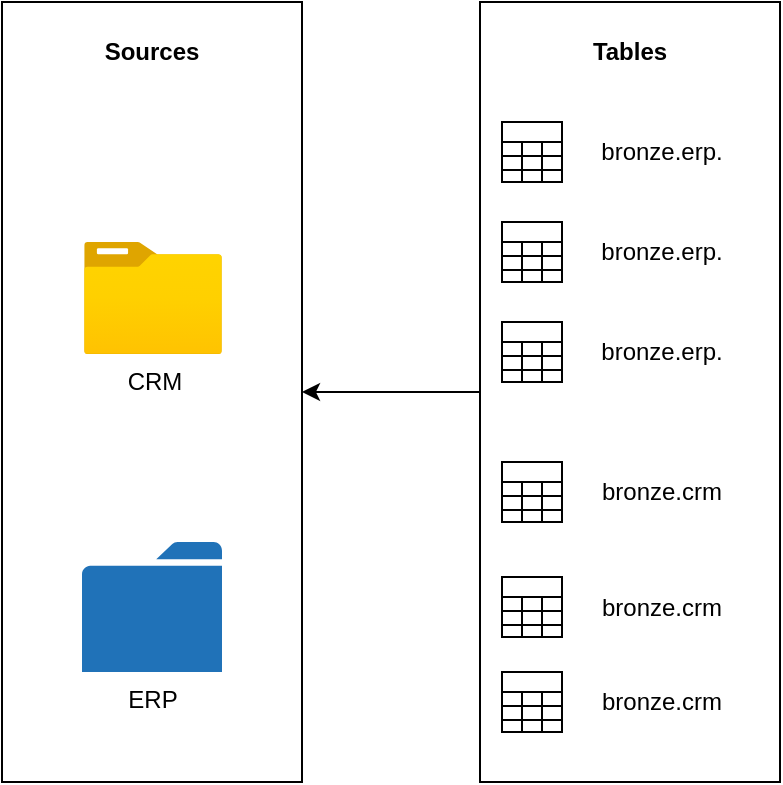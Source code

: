 <mxfile version="26.1.1">
  <diagram name="Pagina-1" id="dDZNuhhmZobdP2zAbxGj">
    <mxGraphModel dx="1434" dy="746" grid="1" gridSize="10" guides="1" tooltips="1" connect="1" arrows="1" fold="1" page="1" pageScale="1" pageWidth="827" pageHeight="1169" math="0" shadow="0">
      <root>
        <mxCell id="0" />
        <mxCell id="1" parent="0" />
        <mxCell id="lIbL9RUp_MuG7B-W0uOl-1" value="" style="rounded=0;whiteSpace=wrap;html=1;direction=south;" vertex="1" parent="1">
          <mxGeometry x="100" y="140" width="150" height="390" as="geometry" />
        </mxCell>
        <mxCell id="lIbL9RUp_MuG7B-W0uOl-2" value="CRM" style="image;aspect=fixed;html=1;points=[];align=center;fontSize=12;image=img/lib/azure2/general/Folder_Blank.svg;" vertex="1" parent="1">
          <mxGeometry x="141" y="260" width="69" height="56.0" as="geometry" />
        </mxCell>
        <mxCell id="lIbL9RUp_MuG7B-W0uOl-3" value="ERP" style="sketch=0;pointerEvents=1;shadow=0;dashed=0;html=1;strokeColor=none;labelPosition=center;verticalLabelPosition=bottom;verticalAlign=top;outlineConnect=0;align=center;shape=mxgraph.office.concepts.folder;fillColor=#2072B8;" vertex="1" parent="1">
          <mxGeometry x="140" y="410" width="70" height="65" as="geometry" />
        </mxCell>
        <mxCell id="lIbL9RUp_MuG7B-W0uOl-4" value="&lt;b&gt;Sources&lt;/b&gt;" style="text;html=1;align=center;verticalAlign=middle;whiteSpace=wrap;rounded=0;" vertex="1" parent="1">
          <mxGeometry x="135" y="140" width="80" height="50" as="geometry" />
        </mxCell>
        <mxCell id="lIbL9RUp_MuG7B-W0uOl-35" value="" style="edgeStyle=orthogonalEdgeStyle;rounded=0;orthogonalLoop=1;jettySize=auto;html=1;" edge="1" parent="1" source="lIbL9RUp_MuG7B-W0uOl-5" target="lIbL9RUp_MuG7B-W0uOl-1">
          <mxGeometry relative="1" as="geometry" />
        </mxCell>
        <mxCell id="lIbL9RUp_MuG7B-W0uOl-5" value="" style="rounded=0;whiteSpace=wrap;html=1;direction=south;" vertex="1" parent="1">
          <mxGeometry x="339" y="140" width="150" height="390" as="geometry" />
        </mxCell>
        <mxCell id="lIbL9RUp_MuG7B-W0uOl-8" value="&lt;b&gt;Tables&lt;/b&gt;" style="text;html=1;align=center;verticalAlign=middle;whiteSpace=wrap;rounded=0;" vertex="1" parent="1">
          <mxGeometry x="374" y="140" width="80" height="50" as="geometry" />
        </mxCell>
        <mxCell id="lIbL9RUp_MuG7B-W0uOl-22" value="" style="shape=table;startSize=10;container=1;collapsible=0;childLayout=tableLayout;strokeColor=default;fontSize=16;" vertex="1" parent="1">
          <mxGeometry x="350" y="200" width="30" height="30" as="geometry" />
        </mxCell>
        <mxCell id="lIbL9RUp_MuG7B-W0uOl-23" value="" style="shape=tableRow;horizontal=0;startSize=0;swimlaneHead=0;swimlaneBody=0;strokeColor=inherit;top=0;left=0;bottom=0;right=0;collapsible=0;dropTarget=0;fillColor=none;points=[[0,0.5],[1,0.5]];portConstraint=eastwest;fontSize=16;" vertex="1" parent="lIbL9RUp_MuG7B-W0uOl-22">
          <mxGeometry y="10" width="30" height="7" as="geometry" />
        </mxCell>
        <mxCell id="lIbL9RUp_MuG7B-W0uOl-24" value="" style="shape=partialRectangle;html=1;whiteSpace=wrap;connectable=0;strokeColor=inherit;overflow=hidden;fillColor=none;top=0;left=0;bottom=0;right=0;pointerEvents=1;fontSize=16;" vertex="1" parent="lIbL9RUp_MuG7B-W0uOl-23">
          <mxGeometry width="10" height="7" as="geometry">
            <mxRectangle width="10" height="7" as="alternateBounds" />
          </mxGeometry>
        </mxCell>
        <mxCell id="lIbL9RUp_MuG7B-W0uOl-25" value="" style="shape=partialRectangle;html=1;whiteSpace=wrap;connectable=0;strokeColor=inherit;overflow=hidden;fillColor=none;top=0;left=0;bottom=0;right=0;pointerEvents=1;fontSize=16;" vertex="1" parent="lIbL9RUp_MuG7B-W0uOl-23">
          <mxGeometry x="10" width="10" height="7" as="geometry">
            <mxRectangle width="10" height="7" as="alternateBounds" />
          </mxGeometry>
        </mxCell>
        <mxCell id="lIbL9RUp_MuG7B-W0uOl-26" value="" style="shape=partialRectangle;html=1;whiteSpace=wrap;connectable=0;strokeColor=inherit;overflow=hidden;fillColor=none;top=0;left=0;bottom=0;right=0;pointerEvents=1;fontSize=16;" vertex="1" parent="lIbL9RUp_MuG7B-W0uOl-23">
          <mxGeometry x="20" width="10" height="7" as="geometry">
            <mxRectangle width="10" height="7" as="alternateBounds" />
          </mxGeometry>
        </mxCell>
        <mxCell id="lIbL9RUp_MuG7B-W0uOl-27" value="" style="shape=tableRow;horizontal=0;startSize=0;swimlaneHead=0;swimlaneBody=0;strokeColor=inherit;top=0;left=0;bottom=0;right=0;collapsible=0;dropTarget=0;fillColor=none;points=[[0,0.5],[1,0.5]];portConstraint=eastwest;fontSize=16;" vertex="1" parent="lIbL9RUp_MuG7B-W0uOl-22">
          <mxGeometry y="17" width="30" height="7" as="geometry" />
        </mxCell>
        <mxCell id="lIbL9RUp_MuG7B-W0uOl-28" value="" style="shape=partialRectangle;html=1;whiteSpace=wrap;connectable=0;strokeColor=inherit;overflow=hidden;fillColor=none;top=0;left=0;bottom=0;right=0;pointerEvents=1;fontSize=16;" vertex="1" parent="lIbL9RUp_MuG7B-W0uOl-27">
          <mxGeometry width="10" height="7" as="geometry">
            <mxRectangle width="10" height="7" as="alternateBounds" />
          </mxGeometry>
        </mxCell>
        <mxCell id="lIbL9RUp_MuG7B-W0uOl-29" value="" style="shape=partialRectangle;html=1;whiteSpace=wrap;connectable=0;strokeColor=inherit;overflow=hidden;fillColor=none;top=0;left=0;bottom=0;right=0;pointerEvents=1;fontSize=16;" vertex="1" parent="lIbL9RUp_MuG7B-W0uOl-27">
          <mxGeometry x="10" width="10" height="7" as="geometry">
            <mxRectangle width="10" height="7" as="alternateBounds" />
          </mxGeometry>
        </mxCell>
        <mxCell id="lIbL9RUp_MuG7B-W0uOl-30" value="" style="shape=partialRectangle;html=1;whiteSpace=wrap;connectable=0;strokeColor=inherit;overflow=hidden;fillColor=none;top=0;left=0;bottom=0;right=0;pointerEvents=1;fontSize=16;" vertex="1" parent="lIbL9RUp_MuG7B-W0uOl-27">
          <mxGeometry x="20" width="10" height="7" as="geometry">
            <mxRectangle width="10" height="7" as="alternateBounds" />
          </mxGeometry>
        </mxCell>
        <mxCell id="lIbL9RUp_MuG7B-W0uOl-31" value="" style="shape=tableRow;horizontal=0;startSize=0;swimlaneHead=0;swimlaneBody=0;strokeColor=inherit;top=0;left=0;bottom=0;right=0;collapsible=0;dropTarget=0;fillColor=none;points=[[0,0.5],[1,0.5]];portConstraint=eastwest;fontSize=16;" vertex="1" parent="lIbL9RUp_MuG7B-W0uOl-22">
          <mxGeometry y="24" width="30" height="6" as="geometry" />
        </mxCell>
        <mxCell id="lIbL9RUp_MuG7B-W0uOl-32" value="" style="shape=partialRectangle;html=1;whiteSpace=wrap;connectable=0;strokeColor=inherit;overflow=hidden;fillColor=none;top=0;left=0;bottom=0;right=0;pointerEvents=1;fontSize=16;" vertex="1" parent="lIbL9RUp_MuG7B-W0uOl-31">
          <mxGeometry width="10" height="6" as="geometry">
            <mxRectangle width="10" height="6" as="alternateBounds" />
          </mxGeometry>
        </mxCell>
        <mxCell id="lIbL9RUp_MuG7B-W0uOl-33" value="" style="shape=partialRectangle;html=1;whiteSpace=wrap;connectable=0;strokeColor=inherit;overflow=hidden;fillColor=none;top=0;left=0;bottom=0;right=0;pointerEvents=1;fontSize=16;" vertex="1" parent="lIbL9RUp_MuG7B-W0uOl-31">
          <mxGeometry x="10" width="10" height="6" as="geometry">
            <mxRectangle width="10" height="6" as="alternateBounds" />
          </mxGeometry>
        </mxCell>
        <mxCell id="lIbL9RUp_MuG7B-W0uOl-34" value="" style="shape=partialRectangle;html=1;whiteSpace=wrap;connectable=0;strokeColor=inherit;overflow=hidden;fillColor=none;top=0;left=0;bottom=0;right=0;pointerEvents=1;fontSize=16;" vertex="1" parent="lIbL9RUp_MuG7B-W0uOl-31">
          <mxGeometry x="20" width="10" height="6" as="geometry">
            <mxRectangle width="10" height="6" as="alternateBounds" />
          </mxGeometry>
        </mxCell>
        <mxCell id="lIbL9RUp_MuG7B-W0uOl-49" value="" style="shape=table;startSize=10;container=1;collapsible=0;childLayout=tableLayout;strokeColor=default;fontSize=16;" vertex="1" parent="1">
          <mxGeometry x="350" y="250" width="30" height="30" as="geometry" />
        </mxCell>
        <mxCell id="lIbL9RUp_MuG7B-W0uOl-50" value="" style="shape=tableRow;horizontal=0;startSize=0;swimlaneHead=0;swimlaneBody=0;strokeColor=inherit;top=0;left=0;bottom=0;right=0;collapsible=0;dropTarget=0;fillColor=none;points=[[0,0.5],[1,0.5]];portConstraint=eastwest;fontSize=16;" vertex="1" parent="lIbL9RUp_MuG7B-W0uOl-49">
          <mxGeometry y="10" width="30" height="7" as="geometry" />
        </mxCell>
        <mxCell id="lIbL9RUp_MuG7B-W0uOl-51" value="" style="shape=partialRectangle;html=1;whiteSpace=wrap;connectable=0;strokeColor=inherit;overflow=hidden;fillColor=none;top=0;left=0;bottom=0;right=0;pointerEvents=1;fontSize=16;" vertex="1" parent="lIbL9RUp_MuG7B-W0uOl-50">
          <mxGeometry width="10" height="7" as="geometry">
            <mxRectangle width="10" height="7" as="alternateBounds" />
          </mxGeometry>
        </mxCell>
        <mxCell id="lIbL9RUp_MuG7B-W0uOl-52" value="" style="shape=partialRectangle;html=1;whiteSpace=wrap;connectable=0;strokeColor=inherit;overflow=hidden;fillColor=none;top=0;left=0;bottom=0;right=0;pointerEvents=1;fontSize=16;" vertex="1" parent="lIbL9RUp_MuG7B-W0uOl-50">
          <mxGeometry x="10" width="10" height="7" as="geometry">
            <mxRectangle width="10" height="7" as="alternateBounds" />
          </mxGeometry>
        </mxCell>
        <mxCell id="lIbL9RUp_MuG7B-W0uOl-53" value="" style="shape=partialRectangle;html=1;whiteSpace=wrap;connectable=0;strokeColor=inherit;overflow=hidden;fillColor=none;top=0;left=0;bottom=0;right=0;pointerEvents=1;fontSize=16;" vertex="1" parent="lIbL9RUp_MuG7B-W0uOl-50">
          <mxGeometry x="20" width="10" height="7" as="geometry">
            <mxRectangle width="10" height="7" as="alternateBounds" />
          </mxGeometry>
        </mxCell>
        <mxCell id="lIbL9RUp_MuG7B-W0uOl-54" value="" style="shape=tableRow;horizontal=0;startSize=0;swimlaneHead=0;swimlaneBody=0;strokeColor=inherit;top=0;left=0;bottom=0;right=0;collapsible=0;dropTarget=0;fillColor=none;points=[[0,0.5],[1,0.5]];portConstraint=eastwest;fontSize=16;" vertex="1" parent="lIbL9RUp_MuG7B-W0uOl-49">
          <mxGeometry y="17" width="30" height="7" as="geometry" />
        </mxCell>
        <mxCell id="lIbL9RUp_MuG7B-W0uOl-55" value="" style="shape=partialRectangle;html=1;whiteSpace=wrap;connectable=0;strokeColor=inherit;overflow=hidden;fillColor=none;top=0;left=0;bottom=0;right=0;pointerEvents=1;fontSize=16;" vertex="1" parent="lIbL9RUp_MuG7B-W0uOl-54">
          <mxGeometry width="10" height="7" as="geometry">
            <mxRectangle width="10" height="7" as="alternateBounds" />
          </mxGeometry>
        </mxCell>
        <mxCell id="lIbL9RUp_MuG7B-W0uOl-56" value="" style="shape=partialRectangle;html=1;whiteSpace=wrap;connectable=0;strokeColor=inherit;overflow=hidden;fillColor=none;top=0;left=0;bottom=0;right=0;pointerEvents=1;fontSize=16;" vertex="1" parent="lIbL9RUp_MuG7B-W0uOl-54">
          <mxGeometry x="10" width="10" height="7" as="geometry">
            <mxRectangle width="10" height="7" as="alternateBounds" />
          </mxGeometry>
        </mxCell>
        <mxCell id="lIbL9RUp_MuG7B-W0uOl-57" value="" style="shape=partialRectangle;html=1;whiteSpace=wrap;connectable=0;strokeColor=inherit;overflow=hidden;fillColor=none;top=0;left=0;bottom=0;right=0;pointerEvents=1;fontSize=16;" vertex="1" parent="lIbL9RUp_MuG7B-W0uOl-54">
          <mxGeometry x="20" width="10" height="7" as="geometry">
            <mxRectangle width="10" height="7" as="alternateBounds" />
          </mxGeometry>
        </mxCell>
        <mxCell id="lIbL9RUp_MuG7B-W0uOl-58" value="" style="shape=tableRow;horizontal=0;startSize=0;swimlaneHead=0;swimlaneBody=0;strokeColor=inherit;top=0;left=0;bottom=0;right=0;collapsible=0;dropTarget=0;fillColor=none;points=[[0,0.5],[1,0.5]];portConstraint=eastwest;fontSize=16;" vertex="1" parent="lIbL9RUp_MuG7B-W0uOl-49">
          <mxGeometry y="24" width="30" height="6" as="geometry" />
        </mxCell>
        <mxCell id="lIbL9RUp_MuG7B-W0uOl-59" value="" style="shape=partialRectangle;html=1;whiteSpace=wrap;connectable=0;strokeColor=inherit;overflow=hidden;fillColor=none;top=0;left=0;bottom=0;right=0;pointerEvents=1;fontSize=16;" vertex="1" parent="lIbL9RUp_MuG7B-W0uOl-58">
          <mxGeometry width="10" height="6" as="geometry">
            <mxRectangle width="10" height="6" as="alternateBounds" />
          </mxGeometry>
        </mxCell>
        <mxCell id="lIbL9RUp_MuG7B-W0uOl-60" value="" style="shape=partialRectangle;html=1;whiteSpace=wrap;connectable=0;strokeColor=inherit;overflow=hidden;fillColor=none;top=0;left=0;bottom=0;right=0;pointerEvents=1;fontSize=16;" vertex="1" parent="lIbL9RUp_MuG7B-W0uOl-58">
          <mxGeometry x="10" width="10" height="6" as="geometry">
            <mxRectangle width="10" height="6" as="alternateBounds" />
          </mxGeometry>
        </mxCell>
        <mxCell id="lIbL9RUp_MuG7B-W0uOl-61" value="" style="shape=partialRectangle;html=1;whiteSpace=wrap;connectable=0;strokeColor=inherit;overflow=hidden;fillColor=none;top=0;left=0;bottom=0;right=0;pointerEvents=1;fontSize=16;" vertex="1" parent="lIbL9RUp_MuG7B-W0uOl-58">
          <mxGeometry x="20" width="10" height="6" as="geometry">
            <mxRectangle width="10" height="6" as="alternateBounds" />
          </mxGeometry>
        </mxCell>
        <mxCell id="lIbL9RUp_MuG7B-W0uOl-62" value="" style="shape=table;startSize=10;container=1;collapsible=0;childLayout=tableLayout;strokeColor=default;fontSize=16;" vertex="1" parent="1">
          <mxGeometry x="350" y="300" width="30" height="30" as="geometry" />
        </mxCell>
        <mxCell id="lIbL9RUp_MuG7B-W0uOl-63" value="" style="shape=tableRow;horizontal=0;startSize=0;swimlaneHead=0;swimlaneBody=0;strokeColor=inherit;top=0;left=0;bottom=0;right=0;collapsible=0;dropTarget=0;fillColor=none;points=[[0,0.5],[1,0.5]];portConstraint=eastwest;fontSize=16;" vertex="1" parent="lIbL9RUp_MuG7B-W0uOl-62">
          <mxGeometry y="10" width="30" height="7" as="geometry" />
        </mxCell>
        <mxCell id="lIbL9RUp_MuG7B-W0uOl-64" value="" style="shape=partialRectangle;html=1;whiteSpace=wrap;connectable=0;strokeColor=inherit;overflow=hidden;fillColor=none;top=0;left=0;bottom=0;right=0;pointerEvents=1;fontSize=16;" vertex="1" parent="lIbL9RUp_MuG7B-W0uOl-63">
          <mxGeometry width="10" height="7" as="geometry">
            <mxRectangle width="10" height="7" as="alternateBounds" />
          </mxGeometry>
        </mxCell>
        <mxCell id="lIbL9RUp_MuG7B-W0uOl-65" value="" style="shape=partialRectangle;html=1;whiteSpace=wrap;connectable=0;strokeColor=inherit;overflow=hidden;fillColor=none;top=0;left=0;bottom=0;right=0;pointerEvents=1;fontSize=16;" vertex="1" parent="lIbL9RUp_MuG7B-W0uOl-63">
          <mxGeometry x="10" width="10" height="7" as="geometry">
            <mxRectangle width="10" height="7" as="alternateBounds" />
          </mxGeometry>
        </mxCell>
        <mxCell id="lIbL9RUp_MuG7B-W0uOl-66" value="" style="shape=partialRectangle;html=1;whiteSpace=wrap;connectable=0;strokeColor=inherit;overflow=hidden;fillColor=none;top=0;left=0;bottom=0;right=0;pointerEvents=1;fontSize=16;" vertex="1" parent="lIbL9RUp_MuG7B-W0uOl-63">
          <mxGeometry x="20" width="10" height="7" as="geometry">
            <mxRectangle width="10" height="7" as="alternateBounds" />
          </mxGeometry>
        </mxCell>
        <mxCell id="lIbL9RUp_MuG7B-W0uOl-67" value="" style="shape=tableRow;horizontal=0;startSize=0;swimlaneHead=0;swimlaneBody=0;strokeColor=inherit;top=0;left=0;bottom=0;right=0;collapsible=0;dropTarget=0;fillColor=none;points=[[0,0.5],[1,0.5]];portConstraint=eastwest;fontSize=16;" vertex="1" parent="lIbL9RUp_MuG7B-W0uOl-62">
          <mxGeometry y="17" width="30" height="7" as="geometry" />
        </mxCell>
        <mxCell id="lIbL9RUp_MuG7B-W0uOl-68" value="" style="shape=partialRectangle;html=1;whiteSpace=wrap;connectable=0;strokeColor=inherit;overflow=hidden;fillColor=none;top=0;left=0;bottom=0;right=0;pointerEvents=1;fontSize=16;" vertex="1" parent="lIbL9RUp_MuG7B-W0uOl-67">
          <mxGeometry width="10" height="7" as="geometry">
            <mxRectangle width="10" height="7" as="alternateBounds" />
          </mxGeometry>
        </mxCell>
        <mxCell id="lIbL9RUp_MuG7B-W0uOl-69" value="" style="shape=partialRectangle;html=1;whiteSpace=wrap;connectable=0;strokeColor=inherit;overflow=hidden;fillColor=none;top=0;left=0;bottom=0;right=0;pointerEvents=1;fontSize=16;" vertex="1" parent="lIbL9RUp_MuG7B-W0uOl-67">
          <mxGeometry x="10" width="10" height="7" as="geometry">
            <mxRectangle width="10" height="7" as="alternateBounds" />
          </mxGeometry>
        </mxCell>
        <mxCell id="lIbL9RUp_MuG7B-W0uOl-70" value="" style="shape=partialRectangle;html=1;whiteSpace=wrap;connectable=0;strokeColor=inherit;overflow=hidden;fillColor=none;top=0;left=0;bottom=0;right=0;pointerEvents=1;fontSize=16;" vertex="1" parent="lIbL9RUp_MuG7B-W0uOl-67">
          <mxGeometry x="20" width="10" height="7" as="geometry">
            <mxRectangle width="10" height="7" as="alternateBounds" />
          </mxGeometry>
        </mxCell>
        <mxCell id="lIbL9RUp_MuG7B-W0uOl-71" value="" style="shape=tableRow;horizontal=0;startSize=0;swimlaneHead=0;swimlaneBody=0;strokeColor=inherit;top=0;left=0;bottom=0;right=0;collapsible=0;dropTarget=0;fillColor=none;points=[[0,0.5],[1,0.5]];portConstraint=eastwest;fontSize=16;" vertex="1" parent="lIbL9RUp_MuG7B-W0uOl-62">
          <mxGeometry y="24" width="30" height="6" as="geometry" />
        </mxCell>
        <mxCell id="lIbL9RUp_MuG7B-W0uOl-72" value="" style="shape=partialRectangle;html=1;whiteSpace=wrap;connectable=0;strokeColor=inherit;overflow=hidden;fillColor=none;top=0;left=0;bottom=0;right=0;pointerEvents=1;fontSize=16;" vertex="1" parent="lIbL9RUp_MuG7B-W0uOl-71">
          <mxGeometry width="10" height="6" as="geometry">
            <mxRectangle width="10" height="6" as="alternateBounds" />
          </mxGeometry>
        </mxCell>
        <mxCell id="lIbL9RUp_MuG7B-W0uOl-73" value="" style="shape=partialRectangle;html=1;whiteSpace=wrap;connectable=0;strokeColor=inherit;overflow=hidden;fillColor=none;top=0;left=0;bottom=0;right=0;pointerEvents=1;fontSize=16;" vertex="1" parent="lIbL9RUp_MuG7B-W0uOl-71">
          <mxGeometry x="10" width="10" height="6" as="geometry">
            <mxRectangle width="10" height="6" as="alternateBounds" />
          </mxGeometry>
        </mxCell>
        <mxCell id="lIbL9RUp_MuG7B-W0uOl-74" value="" style="shape=partialRectangle;html=1;whiteSpace=wrap;connectable=0;strokeColor=inherit;overflow=hidden;fillColor=none;top=0;left=0;bottom=0;right=0;pointerEvents=1;fontSize=16;" vertex="1" parent="lIbL9RUp_MuG7B-W0uOl-71">
          <mxGeometry x="20" width="10" height="6" as="geometry">
            <mxRectangle width="10" height="6" as="alternateBounds" />
          </mxGeometry>
        </mxCell>
        <mxCell id="lIbL9RUp_MuG7B-W0uOl-75" value="" style="shape=table;startSize=10;container=1;collapsible=0;childLayout=tableLayout;strokeColor=default;fontSize=16;" vertex="1" parent="1">
          <mxGeometry x="350" y="370" width="30" height="30" as="geometry" />
        </mxCell>
        <mxCell id="lIbL9RUp_MuG7B-W0uOl-76" value="" style="shape=tableRow;horizontal=0;startSize=0;swimlaneHead=0;swimlaneBody=0;strokeColor=inherit;top=0;left=0;bottom=0;right=0;collapsible=0;dropTarget=0;fillColor=none;points=[[0,0.5],[1,0.5]];portConstraint=eastwest;fontSize=16;" vertex="1" parent="lIbL9RUp_MuG7B-W0uOl-75">
          <mxGeometry y="10" width="30" height="7" as="geometry" />
        </mxCell>
        <mxCell id="lIbL9RUp_MuG7B-W0uOl-77" value="" style="shape=partialRectangle;html=1;whiteSpace=wrap;connectable=0;strokeColor=inherit;overflow=hidden;fillColor=none;top=0;left=0;bottom=0;right=0;pointerEvents=1;fontSize=16;" vertex="1" parent="lIbL9RUp_MuG7B-W0uOl-76">
          <mxGeometry width="10" height="7" as="geometry">
            <mxRectangle width="10" height="7" as="alternateBounds" />
          </mxGeometry>
        </mxCell>
        <mxCell id="lIbL9RUp_MuG7B-W0uOl-78" value="" style="shape=partialRectangle;html=1;whiteSpace=wrap;connectable=0;strokeColor=inherit;overflow=hidden;fillColor=none;top=0;left=0;bottom=0;right=0;pointerEvents=1;fontSize=16;" vertex="1" parent="lIbL9RUp_MuG7B-W0uOl-76">
          <mxGeometry x="10" width="10" height="7" as="geometry">
            <mxRectangle width="10" height="7" as="alternateBounds" />
          </mxGeometry>
        </mxCell>
        <mxCell id="lIbL9RUp_MuG7B-W0uOl-79" value="" style="shape=partialRectangle;html=1;whiteSpace=wrap;connectable=0;strokeColor=inherit;overflow=hidden;fillColor=none;top=0;left=0;bottom=0;right=0;pointerEvents=1;fontSize=16;" vertex="1" parent="lIbL9RUp_MuG7B-W0uOl-76">
          <mxGeometry x="20" width="10" height="7" as="geometry">
            <mxRectangle width="10" height="7" as="alternateBounds" />
          </mxGeometry>
        </mxCell>
        <mxCell id="lIbL9RUp_MuG7B-W0uOl-80" value="" style="shape=tableRow;horizontal=0;startSize=0;swimlaneHead=0;swimlaneBody=0;strokeColor=inherit;top=0;left=0;bottom=0;right=0;collapsible=0;dropTarget=0;fillColor=none;points=[[0,0.5],[1,0.5]];portConstraint=eastwest;fontSize=16;" vertex="1" parent="lIbL9RUp_MuG7B-W0uOl-75">
          <mxGeometry y="17" width="30" height="7" as="geometry" />
        </mxCell>
        <mxCell id="lIbL9RUp_MuG7B-W0uOl-81" value="" style="shape=partialRectangle;html=1;whiteSpace=wrap;connectable=0;strokeColor=inherit;overflow=hidden;fillColor=none;top=0;left=0;bottom=0;right=0;pointerEvents=1;fontSize=16;" vertex="1" parent="lIbL9RUp_MuG7B-W0uOl-80">
          <mxGeometry width="10" height="7" as="geometry">
            <mxRectangle width="10" height="7" as="alternateBounds" />
          </mxGeometry>
        </mxCell>
        <mxCell id="lIbL9RUp_MuG7B-W0uOl-82" value="" style="shape=partialRectangle;html=1;whiteSpace=wrap;connectable=0;strokeColor=inherit;overflow=hidden;fillColor=none;top=0;left=0;bottom=0;right=0;pointerEvents=1;fontSize=16;" vertex="1" parent="lIbL9RUp_MuG7B-W0uOl-80">
          <mxGeometry x="10" width="10" height="7" as="geometry">
            <mxRectangle width="10" height="7" as="alternateBounds" />
          </mxGeometry>
        </mxCell>
        <mxCell id="lIbL9RUp_MuG7B-W0uOl-83" value="" style="shape=partialRectangle;html=1;whiteSpace=wrap;connectable=0;strokeColor=inherit;overflow=hidden;fillColor=none;top=0;left=0;bottom=0;right=0;pointerEvents=1;fontSize=16;" vertex="1" parent="lIbL9RUp_MuG7B-W0uOl-80">
          <mxGeometry x="20" width="10" height="7" as="geometry">
            <mxRectangle width="10" height="7" as="alternateBounds" />
          </mxGeometry>
        </mxCell>
        <mxCell id="lIbL9RUp_MuG7B-W0uOl-84" value="" style="shape=tableRow;horizontal=0;startSize=0;swimlaneHead=0;swimlaneBody=0;strokeColor=inherit;top=0;left=0;bottom=0;right=0;collapsible=0;dropTarget=0;fillColor=none;points=[[0,0.5],[1,0.5]];portConstraint=eastwest;fontSize=16;" vertex="1" parent="lIbL9RUp_MuG7B-W0uOl-75">
          <mxGeometry y="24" width="30" height="6" as="geometry" />
        </mxCell>
        <mxCell id="lIbL9RUp_MuG7B-W0uOl-85" value="" style="shape=partialRectangle;html=1;whiteSpace=wrap;connectable=0;strokeColor=inherit;overflow=hidden;fillColor=none;top=0;left=0;bottom=0;right=0;pointerEvents=1;fontSize=16;" vertex="1" parent="lIbL9RUp_MuG7B-W0uOl-84">
          <mxGeometry width="10" height="6" as="geometry">
            <mxRectangle width="10" height="6" as="alternateBounds" />
          </mxGeometry>
        </mxCell>
        <mxCell id="lIbL9RUp_MuG7B-W0uOl-86" value="" style="shape=partialRectangle;html=1;whiteSpace=wrap;connectable=0;strokeColor=inherit;overflow=hidden;fillColor=none;top=0;left=0;bottom=0;right=0;pointerEvents=1;fontSize=16;" vertex="1" parent="lIbL9RUp_MuG7B-W0uOl-84">
          <mxGeometry x="10" width="10" height="6" as="geometry">
            <mxRectangle width="10" height="6" as="alternateBounds" />
          </mxGeometry>
        </mxCell>
        <mxCell id="lIbL9RUp_MuG7B-W0uOl-87" value="" style="shape=partialRectangle;html=1;whiteSpace=wrap;connectable=0;strokeColor=inherit;overflow=hidden;fillColor=none;top=0;left=0;bottom=0;right=0;pointerEvents=1;fontSize=16;" vertex="1" parent="lIbL9RUp_MuG7B-W0uOl-84">
          <mxGeometry x="20" width="10" height="6" as="geometry">
            <mxRectangle width="10" height="6" as="alternateBounds" />
          </mxGeometry>
        </mxCell>
        <mxCell id="lIbL9RUp_MuG7B-W0uOl-141" value="" style="shape=table;startSize=10;container=1;collapsible=0;childLayout=tableLayout;strokeColor=default;fontSize=16;" vertex="1" parent="1">
          <mxGeometry x="350" y="427.5" width="30" height="30" as="geometry" />
        </mxCell>
        <mxCell id="lIbL9RUp_MuG7B-W0uOl-142" value="" style="shape=tableRow;horizontal=0;startSize=0;swimlaneHead=0;swimlaneBody=0;strokeColor=inherit;top=0;left=0;bottom=0;right=0;collapsible=0;dropTarget=0;fillColor=none;points=[[0,0.5],[1,0.5]];portConstraint=eastwest;fontSize=16;" vertex="1" parent="lIbL9RUp_MuG7B-W0uOl-141">
          <mxGeometry y="10" width="30" height="7" as="geometry" />
        </mxCell>
        <mxCell id="lIbL9RUp_MuG7B-W0uOl-143" value="" style="shape=partialRectangle;html=1;whiteSpace=wrap;connectable=0;strokeColor=inherit;overflow=hidden;fillColor=none;top=0;left=0;bottom=0;right=0;pointerEvents=1;fontSize=16;" vertex="1" parent="lIbL9RUp_MuG7B-W0uOl-142">
          <mxGeometry width="10" height="7" as="geometry">
            <mxRectangle width="10" height="7" as="alternateBounds" />
          </mxGeometry>
        </mxCell>
        <mxCell id="lIbL9RUp_MuG7B-W0uOl-144" value="" style="shape=partialRectangle;html=1;whiteSpace=wrap;connectable=0;strokeColor=inherit;overflow=hidden;fillColor=none;top=0;left=0;bottom=0;right=0;pointerEvents=1;fontSize=16;" vertex="1" parent="lIbL9RUp_MuG7B-W0uOl-142">
          <mxGeometry x="10" width="10" height="7" as="geometry">
            <mxRectangle width="10" height="7" as="alternateBounds" />
          </mxGeometry>
        </mxCell>
        <mxCell id="lIbL9RUp_MuG7B-W0uOl-145" value="" style="shape=partialRectangle;html=1;whiteSpace=wrap;connectable=0;strokeColor=inherit;overflow=hidden;fillColor=none;top=0;left=0;bottom=0;right=0;pointerEvents=1;fontSize=16;" vertex="1" parent="lIbL9RUp_MuG7B-W0uOl-142">
          <mxGeometry x="20" width="10" height="7" as="geometry">
            <mxRectangle width="10" height="7" as="alternateBounds" />
          </mxGeometry>
        </mxCell>
        <mxCell id="lIbL9RUp_MuG7B-W0uOl-146" value="" style="shape=tableRow;horizontal=0;startSize=0;swimlaneHead=0;swimlaneBody=0;strokeColor=inherit;top=0;left=0;bottom=0;right=0;collapsible=0;dropTarget=0;fillColor=none;points=[[0,0.5],[1,0.5]];portConstraint=eastwest;fontSize=16;" vertex="1" parent="lIbL9RUp_MuG7B-W0uOl-141">
          <mxGeometry y="17" width="30" height="7" as="geometry" />
        </mxCell>
        <mxCell id="lIbL9RUp_MuG7B-W0uOl-147" value="" style="shape=partialRectangle;html=1;whiteSpace=wrap;connectable=0;strokeColor=inherit;overflow=hidden;fillColor=none;top=0;left=0;bottom=0;right=0;pointerEvents=1;fontSize=16;" vertex="1" parent="lIbL9RUp_MuG7B-W0uOl-146">
          <mxGeometry width="10" height="7" as="geometry">
            <mxRectangle width="10" height="7" as="alternateBounds" />
          </mxGeometry>
        </mxCell>
        <mxCell id="lIbL9RUp_MuG7B-W0uOl-148" value="" style="shape=partialRectangle;html=1;whiteSpace=wrap;connectable=0;strokeColor=inherit;overflow=hidden;fillColor=none;top=0;left=0;bottom=0;right=0;pointerEvents=1;fontSize=16;" vertex="1" parent="lIbL9RUp_MuG7B-W0uOl-146">
          <mxGeometry x="10" width="10" height="7" as="geometry">
            <mxRectangle width="10" height="7" as="alternateBounds" />
          </mxGeometry>
        </mxCell>
        <mxCell id="lIbL9RUp_MuG7B-W0uOl-149" value="" style="shape=partialRectangle;html=1;whiteSpace=wrap;connectable=0;strokeColor=inherit;overflow=hidden;fillColor=none;top=0;left=0;bottom=0;right=0;pointerEvents=1;fontSize=16;" vertex="1" parent="lIbL9RUp_MuG7B-W0uOl-146">
          <mxGeometry x="20" width="10" height="7" as="geometry">
            <mxRectangle width="10" height="7" as="alternateBounds" />
          </mxGeometry>
        </mxCell>
        <mxCell id="lIbL9RUp_MuG7B-W0uOl-150" value="" style="shape=tableRow;horizontal=0;startSize=0;swimlaneHead=0;swimlaneBody=0;strokeColor=inherit;top=0;left=0;bottom=0;right=0;collapsible=0;dropTarget=0;fillColor=none;points=[[0,0.5],[1,0.5]];portConstraint=eastwest;fontSize=16;" vertex="1" parent="lIbL9RUp_MuG7B-W0uOl-141">
          <mxGeometry y="24" width="30" height="6" as="geometry" />
        </mxCell>
        <mxCell id="lIbL9RUp_MuG7B-W0uOl-151" value="" style="shape=partialRectangle;html=1;whiteSpace=wrap;connectable=0;strokeColor=inherit;overflow=hidden;fillColor=none;top=0;left=0;bottom=0;right=0;pointerEvents=1;fontSize=16;" vertex="1" parent="lIbL9RUp_MuG7B-W0uOl-150">
          <mxGeometry width="10" height="6" as="geometry">
            <mxRectangle width="10" height="6" as="alternateBounds" />
          </mxGeometry>
        </mxCell>
        <mxCell id="lIbL9RUp_MuG7B-W0uOl-152" value="" style="shape=partialRectangle;html=1;whiteSpace=wrap;connectable=0;strokeColor=inherit;overflow=hidden;fillColor=none;top=0;left=0;bottom=0;right=0;pointerEvents=1;fontSize=16;" vertex="1" parent="lIbL9RUp_MuG7B-W0uOl-150">
          <mxGeometry x="10" width="10" height="6" as="geometry">
            <mxRectangle width="10" height="6" as="alternateBounds" />
          </mxGeometry>
        </mxCell>
        <mxCell id="lIbL9RUp_MuG7B-W0uOl-153" value="" style="shape=partialRectangle;html=1;whiteSpace=wrap;connectable=0;strokeColor=inherit;overflow=hidden;fillColor=none;top=0;left=0;bottom=0;right=0;pointerEvents=1;fontSize=16;" vertex="1" parent="lIbL9RUp_MuG7B-W0uOl-150">
          <mxGeometry x="20" width="10" height="6" as="geometry">
            <mxRectangle width="10" height="6" as="alternateBounds" />
          </mxGeometry>
        </mxCell>
        <mxCell id="lIbL9RUp_MuG7B-W0uOl-167" value="" style="shape=table;startSize=10;container=1;collapsible=0;childLayout=tableLayout;strokeColor=default;fontSize=16;" vertex="1" parent="1">
          <mxGeometry x="350" y="475" width="30" height="30" as="geometry" />
        </mxCell>
        <mxCell id="lIbL9RUp_MuG7B-W0uOl-168" value="" style="shape=tableRow;horizontal=0;startSize=0;swimlaneHead=0;swimlaneBody=0;strokeColor=inherit;top=0;left=0;bottom=0;right=0;collapsible=0;dropTarget=0;fillColor=none;points=[[0,0.5],[1,0.5]];portConstraint=eastwest;fontSize=16;" vertex="1" parent="lIbL9RUp_MuG7B-W0uOl-167">
          <mxGeometry y="10" width="30" height="7" as="geometry" />
        </mxCell>
        <mxCell id="lIbL9RUp_MuG7B-W0uOl-169" value="" style="shape=partialRectangle;html=1;whiteSpace=wrap;connectable=0;strokeColor=inherit;overflow=hidden;fillColor=none;top=0;left=0;bottom=0;right=0;pointerEvents=1;fontSize=16;" vertex="1" parent="lIbL9RUp_MuG7B-W0uOl-168">
          <mxGeometry width="10" height="7" as="geometry">
            <mxRectangle width="10" height="7" as="alternateBounds" />
          </mxGeometry>
        </mxCell>
        <mxCell id="lIbL9RUp_MuG7B-W0uOl-170" value="" style="shape=partialRectangle;html=1;whiteSpace=wrap;connectable=0;strokeColor=inherit;overflow=hidden;fillColor=none;top=0;left=0;bottom=0;right=0;pointerEvents=1;fontSize=16;" vertex="1" parent="lIbL9RUp_MuG7B-W0uOl-168">
          <mxGeometry x="10" width="10" height="7" as="geometry">
            <mxRectangle width="10" height="7" as="alternateBounds" />
          </mxGeometry>
        </mxCell>
        <mxCell id="lIbL9RUp_MuG7B-W0uOl-171" value="" style="shape=partialRectangle;html=1;whiteSpace=wrap;connectable=0;strokeColor=inherit;overflow=hidden;fillColor=none;top=0;left=0;bottom=0;right=0;pointerEvents=1;fontSize=16;" vertex="1" parent="lIbL9RUp_MuG7B-W0uOl-168">
          <mxGeometry x="20" width="10" height="7" as="geometry">
            <mxRectangle width="10" height="7" as="alternateBounds" />
          </mxGeometry>
        </mxCell>
        <mxCell id="lIbL9RUp_MuG7B-W0uOl-172" value="" style="shape=tableRow;horizontal=0;startSize=0;swimlaneHead=0;swimlaneBody=0;strokeColor=inherit;top=0;left=0;bottom=0;right=0;collapsible=0;dropTarget=0;fillColor=none;points=[[0,0.5],[1,0.5]];portConstraint=eastwest;fontSize=16;" vertex="1" parent="lIbL9RUp_MuG7B-W0uOl-167">
          <mxGeometry y="17" width="30" height="7" as="geometry" />
        </mxCell>
        <mxCell id="lIbL9RUp_MuG7B-W0uOl-173" value="" style="shape=partialRectangle;html=1;whiteSpace=wrap;connectable=0;strokeColor=inherit;overflow=hidden;fillColor=none;top=0;left=0;bottom=0;right=0;pointerEvents=1;fontSize=16;" vertex="1" parent="lIbL9RUp_MuG7B-W0uOl-172">
          <mxGeometry width="10" height="7" as="geometry">
            <mxRectangle width="10" height="7" as="alternateBounds" />
          </mxGeometry>
        </mxCell>
        <mxCell id="lIbL9RUp_MuG7B-W0uOl-174" value="" style="shape=partialRectangle;html=1;whiteSpace=wrap;connectable=0;strokeColor=inherit;overflow=hidden;fillColor=none;top=0;left=0;bottom=0;right=0;pointerEvents=1;fontSize=16;" vertex="1" parent="lIbL9RUp_MuG7B-W0uOl-172">
          <mxGeometry x="10" width="10" height="7" as="geometry">
            <mxRectangle width="10" height="7" as="alternateBounds" />
          </mxGeometry>
        </mxCell>
        <mxCell id="lIbL9RUp_MuG7B-W0uOl-175" value="" style="shape=partialRectangle;html=1;whiteSpace=wrap;connectable=0;strokeColor=inherit;overflow=hidden;fillColor=none;top=0;left=0;bottom=0;right=0;pointerEvents=1;fontSize=16;" vertex="1" parent="lIbL9RUp_MuG7B-W0uOl-172">
          <mxGeometry x="20" width="10" height="7" as="geometry">
            <mxRectangle width="10" height="7" as="alternateBounds" />
          </mxGeometry>
        </mxCell>
        <mxCell id="lIbL9RUp_MuG7B-W0uOl-176" value="" style="shape=tableRow;horizontal=0;startSize=0;swimlaneHead=0;swimlaneBody=0;strokeColor=inherit;top=0;left=0;bottom=0;right=0;collapsible=0;dropTarget=0;fillColor=none;points=[[0,0.5],[1,0.5]];portConstraint=eastwest;fontSize=16;" vertex="1" parent="lIbL9RUp_MuG7B-W0uOl-167">
          <mxGeometry y="24" width="30" height="6" as="geometry" />
        </mxCell>
        <mxCell id="lIbL9RUp_MuG7B-W0uOl-177" value="" style="shape=partialRectangle;html=1;whiteSpace=wrap;connectable=0;strokeColor=inherit;overflow=hidden;fillColor=none;top=0;left=0;bottom=0;right=0;pointerEvents=1;fontSize=16;" vertex="1" parent="lIbL9RUp_MuG7B-W0uOl-176">
          <mxGeometry width="10" height="6" as="geometry">
            <mxRectangle width="10" height="6" as="alternateBounds" />
          </mxGeometry>
        </mxCell>
        <mxCell id="lIbL9RUp_MuG7B-W0uOl-178" value="" style="shape=partialRectangle;html=1;whiteSpace=wrap;connectable=0;strokeColor=inherit;overflow=hidden;fillColor=none;top=0;left=0;bottom=0;right=0;pointerEvents=1;fontSize=16;" vertex="1" parent="lIbL9RUp_MuG7B-W0uOl-176">
          <mxGeometry x="10" width="10" height="6" as="geometry">
            <mxRectangle width="10" height="6" as="alternateBounds" />
          </mxGeometry>
        </mxCell>
        <mxCell id="lIbL9RUp_MuG7B-W0uOl-179" value="" style="shape=partialRectangle;html=1;whiteSpace=wrap;connectable=0;strokeColor=inherit;overflow=hidden;fillColor=none;top=0;left=0;bottom=0;right=0;pointerEvents=1;fontSize=16;" vertex="1" parent="lIbL9RUp_MuG7B-W0uOl-176">
          <mxGeometry x="20" width="10" height="6" as="geometry">
            <mxRectangle width="10" height="6" as="alternateBounds" />
          </mxGeometry>
        </mxCell>
        <mxCell id="lIbL9RUp_MuG7B-W0uOl-180" value="bronze.crm" style="text;html=1;align=center;verticalAlign=middle;whiteSpace=wrap;rounded=0;" vertex="1" parent="1">
          <mxGeometry x="400" y="370" width="60" height="30" as="geometry" />
        </mxCell>
        <mxCell id="lIbL9RUp_MuG7B-W0uOl-181" value="bronze.crm" style="text;html=1;align=center;verticalAlign=middle;whiteSpace=wrap;rounded=0;" vertex="1" parent="1">
          <mxGeometry x="400" y="427.5" width="60" height="30" as="geometry" />
        </mxCell>
        <mxCell id="lIbL9RUp_MuG7B-W0uOl-182" value="bronze.crm" style="text;html=1;align=center;verticalAlign=middle;whiteSpace=wrap;rounded=0;" vertex="1" parent="1">
          <mxGeometry x="400" y="475" width="60" height="30" as="geometry" />
        </mxCell>
        <mxCell id="lIbL9RUp_MuG7B-W0uOl-183" value="bronze.erp." style="text;html=1;align=center;verticalAlign=middle;whiteSpace=wrap;rounded=0;" vertex="1" parent="1">
          <mxGeometry x="400" y="200" width="60" height="30" as="geometry" />
        </mxCell>
        <mxCell id="lIbL9RUp_MuG7B-W0uOl-184" value="bronze.erp." style="text;html=1;align=center;verticalAlign=middle;whiteSpace=wrap;rounded=0;" vertex="1" parent="1">
          <mxGeometry x="400" y="250" width="60" height="30" as="geometry" />
        </mxCell>
        <mxCell id="lIbL9RUp_MuG7B-W0uOl-185" value="bronze.erp." style="text;html=1;align=center;verticalAlign=middle;whiteSpace=wrap;rounded=0;" vertex="1" parent="1">
          <mxGeometry x="400" y="300" width="60" height="30" as="geometry" />
        </mxCell>
      </root>
    </mxGraphModel>
  </diagram>
</mxfile>
